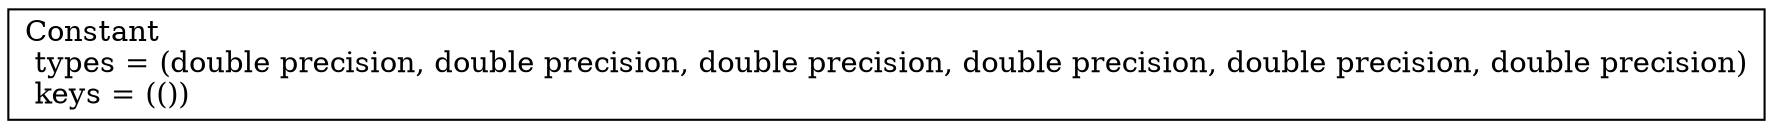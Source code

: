 digraph G {
    node0 [shape = record, label=" Constant\l  types = (double precision, double precision, double precision, double precision, double precision, double precision)\l  keys = (())\l"]
}
